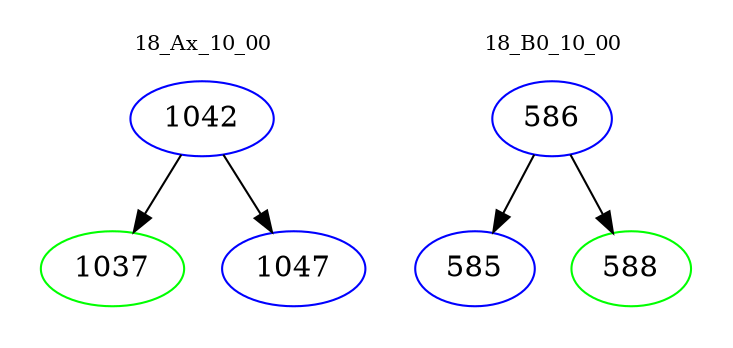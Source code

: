 digraph{
subgraph cluster_0 {
color = white
label = "18_Ax_10_00";
fontsize=10;
T0_1042 [label="1042", color="blue"]
T0_1042 -> T0_1037 [color="black"]
T0_1037 [label="1037", color="green"]
T0_1042 -> T0_1047 [color="black"]
T0_1047 [label="1047", color="blue"]
}
subgraph cluster_1 {
color = white
label = "18_B0_10_00";
fontsize=10;
T1_586 [label="586", color="blue"]
T1_586 -> T1_585 [color="black"]
T1_585 [label="585", color="blue"]
T1_586 -> T1_588 [color="black"]
T1_588 [label="588", color="green"]
}
}
